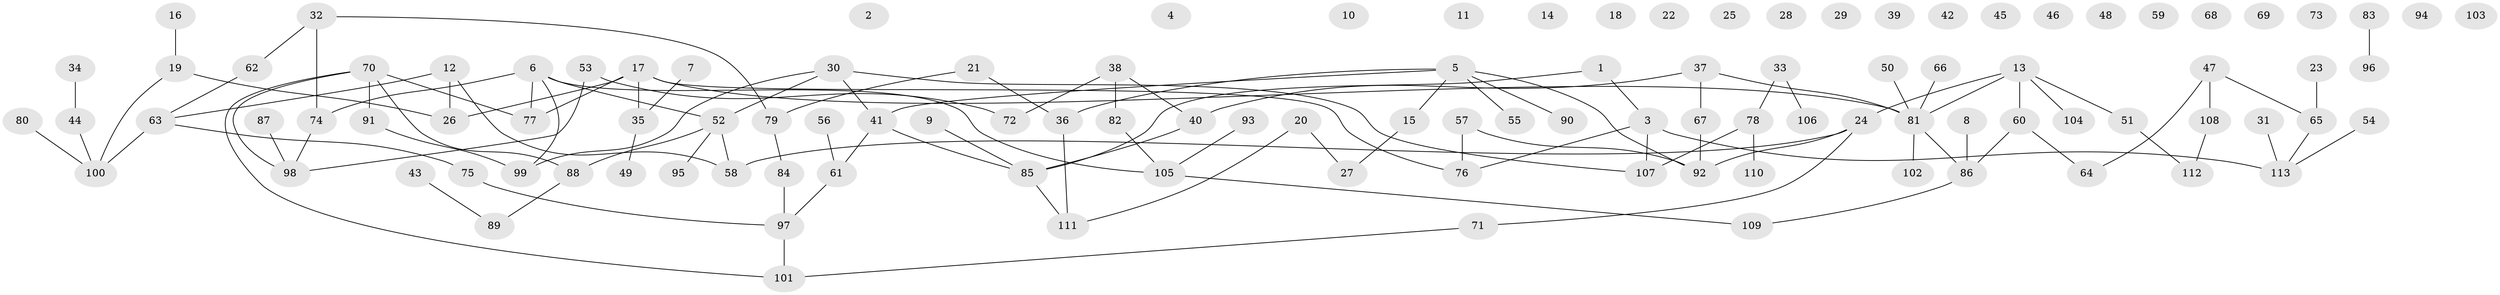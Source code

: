 // coarse degree distribution, {12: 0.041666666666666664, 8: 0.08333333333333333, 4: 0.125, 7: 0.041666666666666664, 3: 0.08333333333333333, 2: 0.3333333333333333, 5: 0.08333333333333333, 1: 0.20833333333333334}
// Generated by graph-tools (version 1.1) at 2025/48/03/04/25 22:48:05]
// undirected, 113 vertices, 117 edges
graph export_dot {
  node [color=gray90,style=filled];
  1;
  2;
  3;
  4;
  5;
  6;
  7;
  8;
  9;
  10;
  11;
  12;
  13;
  14;
  15;
  16;
  17;
  18;
  19;
  20;
  21;
  22;
  23;
  24;
  25;
  26;
  27;
  28;
  29;
  30;
  31;
  32;
  33;
  34;
  35;
  36;
  37;
  38;
  39;
  40;
  41;
  42;
  43;
  44;
  45;
  46;
  47;
  48;
  49;
  50;
  51;
  52;
  53;
  54;
  55;
  56;
  57;
  58;
  59;
  60;
  61;
  62;
  63;
  64;
  65;
  66;
  67;
  68;
  69;
  70;
  71;
  72;
  73;
  74;
  75;
  76;
  77;
  78;
  79;
  80;
  81;
  82;
  83;
  84;
  85;
  86;
  87;
  88;
  89;
  90;
  91;
  92;
  93;
  94;
  95;
  96;
  97;
  98;
  99;
  100;
  101;
  102;
  103;
  104;
  105;
  106;
  107;
  108;
  109;
  110;
  111;
  112;
  113;
  1 -- 3;
  1 -- 85;
  3 -- 76;
  3 -- 107;
  3 -- 113;
  5 -- 15;
  5 -- 36;
  5 -- 41;
  5 -- 55;
  5 -- 90;
  5 -- 92;
  6 -- 52;
  6 -- 74;
  6 -- 77;
  6 -- 99;
  6 -- 105;
  7 -- 35;
  8 -- 86;
  9 -- 85;
  12 -- 26;
  12 -- 58;
  12 -- 63;
  13 -- 24;
  13 -- 51;
  13 -- 60;
  13 -- 81;
  13 -- 104;
  15 -- 27;
  16 -- 19;
  17 -- 26;
  17 -- 35;
  17 -- 76;
  17 -- 77;
  17 -- 81;
  19 -- 26;
  19 -- 100;
  20 -- 27;
  20 -- 111;
  21 -- 36;
  21 -- 79;
  23 -- 65;
  24 -- 58;
  24 -- 71;
  24 -- 92;
  30 -- 41;
  30 -- 52;
  30 -- 99;
  30 -- 107;
  31 -- 113;
  32 -- 62;
  32 -- 74;
  32 -- 79;
  33 -- 78;
  33 -- 106;
  34 -- 44;
  35 -- 49;
  36 -- 111;
  37 -- 40;
  37 -- 67;
  37 -- 81;
  38 -- 40;
  38 -- 72;
  38 -- 82;
  40 -- 85;
  41 -- 61;
  41 -- 85;
  43 -- 89;
  44 -- 100;
  47 -- 64;
  47 -- 65;
  47 -- 108;
  50 -- 81;
  51 -- 112;
  52 -- 58;
  52 -- 88;
  52 -- 95;
  53 -- 72;
  53 -- 98;
  54 -- 113;
  56 -- 61;
  57 -- 76;
  57 -- 92;
  60 -- 64;
  60 -- 86;
  61 -- 97;
  62 -- 63;
  63 -- 75;
  63 -- 100;
  65 -- 113;
  66 -- 81;
  67 -- 92;
  70 -- 77;
  70 -- 88;
  70 -- 91;
  70 -- 98;
  70 -- 101;
  71 -- 101;
  74 -- 98;
  75 -- 97;
  78 -- 107;
  78 -- 110;
  79 -- 84;
  80 -- 100;
  81 -- 86;
  81 -- 102;
  82 -- 105;
  83 -- 96;
  84 -- 97;
  85 -- 111;
  86 -- 109;
  87 -- 98;
  88 -- 89;
  91 -- 99;
  93 -- 105;
  97 -- 101;
  105 -- 109;
  108 -- 112;
}
